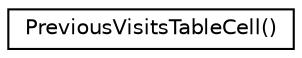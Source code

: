digraph G
{
  edge [fontname="Helvetica",fontsize="10",labelfontname="Helvetica",labelfontsize="10"];
  node [fontname="Helvetica",fontsize="10",shape=record];
  rankdir="LR";
  Node1 [label="PreviousVisitsTableCell()",height=0.2,width=0.4,color="black", fillcolor="white", style="filled",URL="$interface_previous_visits_table_cell_07_08.html"];
}

